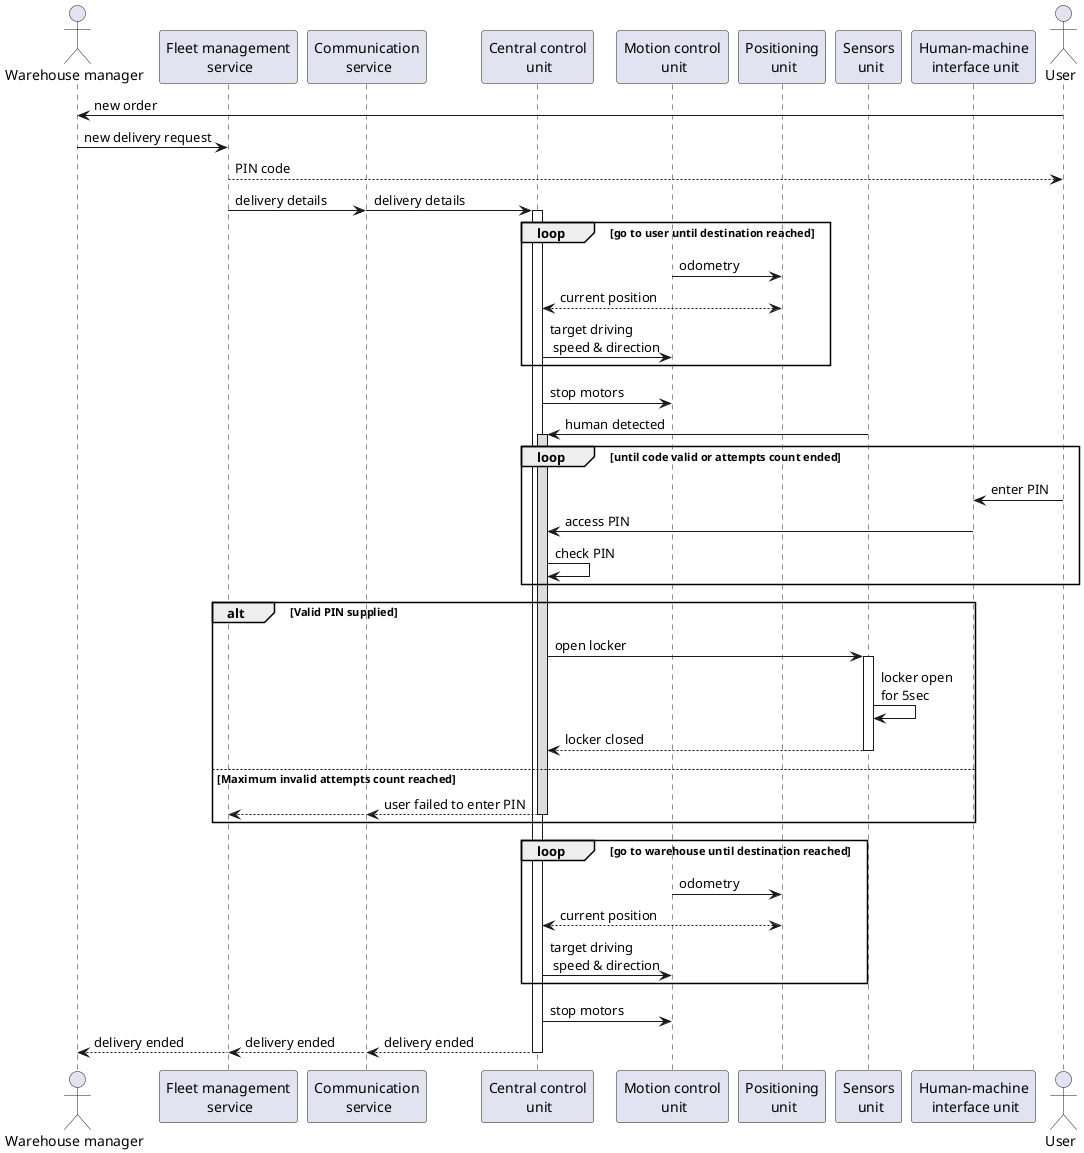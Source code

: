 @startuml
!pragma teoz true
'autonumber

actor "Warehouse manager" as WH
participant "Fleet management\n service" as FMS
participant "Communication\n service" as CS
participant "Central control\n unit" as CCU
participant "Motion control\n unit" as MCU
participant "Positioning\n unit" as PU
participant "Sensors\n unit" as SU
participant "Human-machine\n interface unit" as HMI
actor "User" as User

User    -> WH:      new order
WH     -> FMS:     new delivery request
FMS    --> User:    PIN code
FMS     -> CS:      delivery details
&CS     -> CCU:     delivery details

activate CCU

loop go to user until destination reached

MCU     -> PU:      odometry
PU      <--> CCU:   current position
CCU     -> MCU:     target driving\n speed & direction

end


CCU     -> MCU:     stop motors

SU      -> CCU:     human detected
activate CCU #DDDDDD


loop until code valid or attempts count ended
User    -> HMI:     enter PIN
HMI     -> CCU:     access PIN
CCU     -> CCU:     check PIN
end

alt Valid PIN supplied

CCU     -> SU:      open locker
activate SU
SU      -> SU:      locker open\nfor 5sec
SU     --> CCU:     locker closed
deactivate SU

else Maximum invalid attempts count reached

CCU    --> CS:      user failed to enter PIN
&CS    --> FMS

deactivate CCU
end

loop go to warehouse until destination reached
MCU     -> PU:      odometry
PU      <--> CCU:   current position
CCU     -> MCU:     target driving\n speed & direction
end

CCU     -> MCU:     stop motors

CCU     --> CS:     delivery ended

deactivate CCU

&CS     --> FMS:    delivery ended
&FMS    --> WH:     delivery ended



@enduml